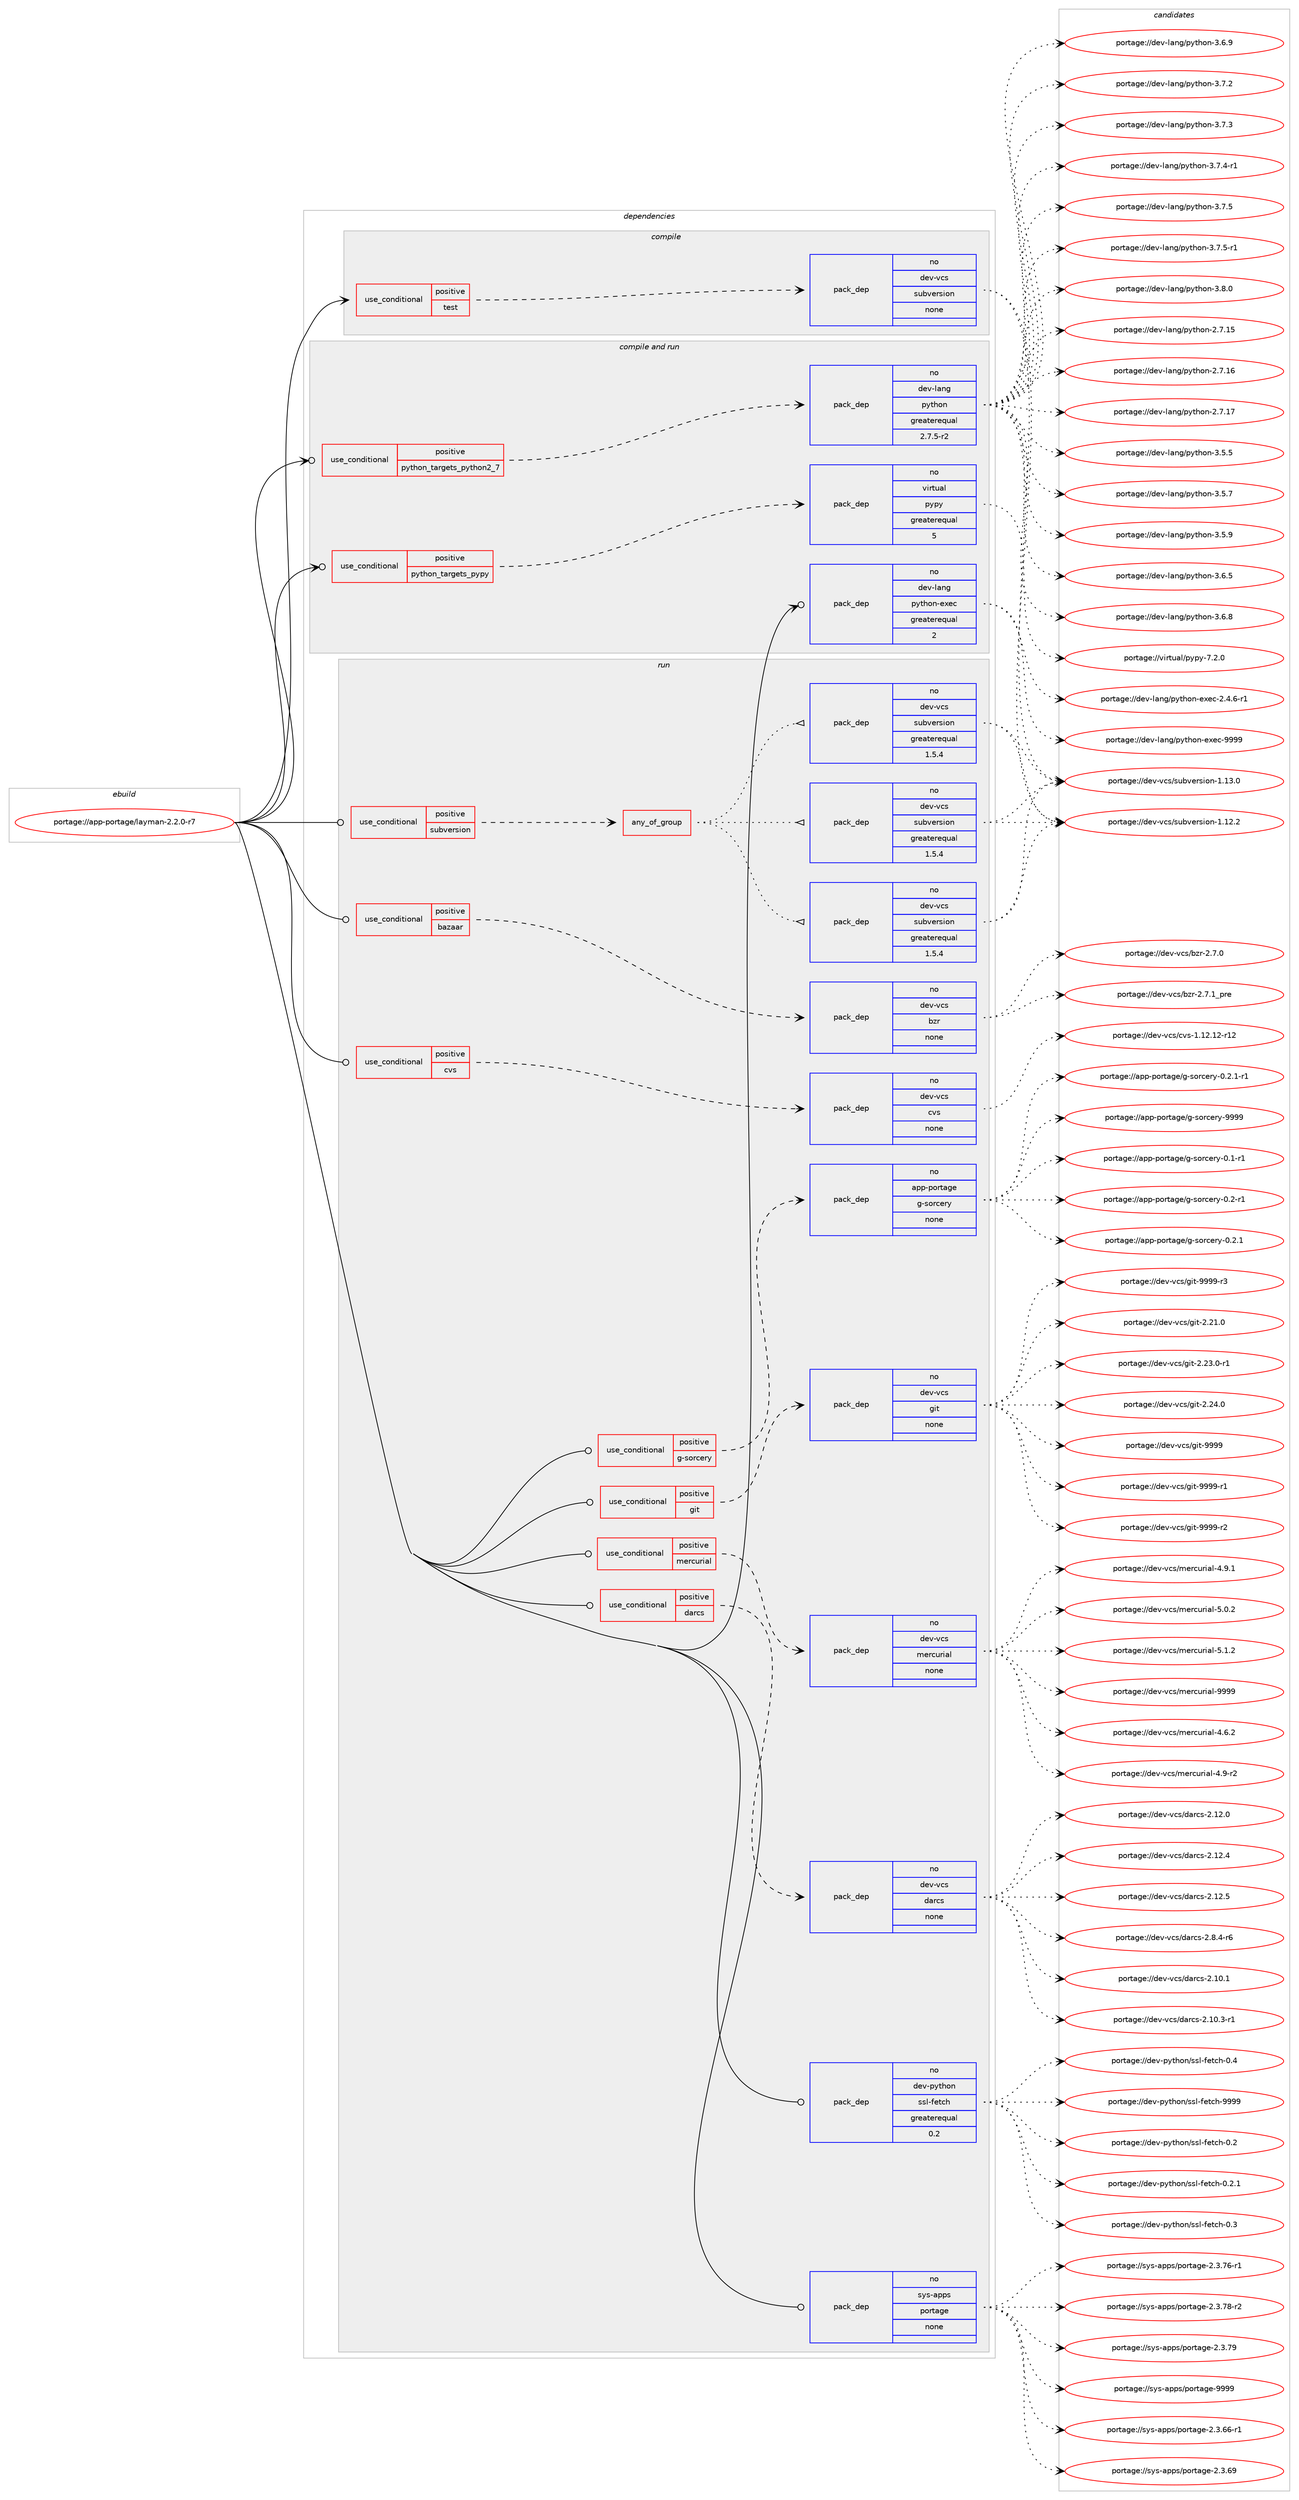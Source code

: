 digraph prolog {

# *************
# Graph options
# *************

newrank=true;
concentrate=true;
compound=true;
graph [rankdir=LR,fontname=Helvetica,fontsize=10,ranksep=1.5];#, ranksep=2.5, nodesep=0.2];
edge  [arrowhead=vee];
node  [fontname=Helvetica,fontsize=10];

# **********
# The ebuild
# **********

subgraph cluster_leftcol {
color=gray;
rank=same;
label=<<i>ebuild</i>>;
id [label="portage://app-portage/layman-2.2.0-r7", color=red, width=4, href="../app-portage/layman-2.2.0-r7.svg"];
}

# ****************
# The dependencies
# ****************

subgraph cluster_midcol {
color=gray;
label=<<i>dependencies</i>>;
subgraph cluster_compile {
fillcolor="#eeeeee";
style=filled;
label=<<i>compile</i>>;
subgraph cond10258 {
dependency41762 [label=<<TABLE BORDER="0" CELLBORDER="1" CELLSPACING="0" CELLPADDING="4"><TR><TD ROWSPAN="3" CELLPADDING="10">use_conditional</TD></TR><TR><TD>positive</TD></TR><TR><TD>test</TD></TR></TABLE>>, shape=none, color=red];
subgraph pack30815 {
dependency41763 [label=<<TABLE BORDER="0" CELLBORDER="1" CELLSPACING="0" CELLPADDING="4" WIDTH="220"><TR><TD ROWSPAN="6" CELLPADDING="30">pack_dep</TD></TR><TR><TD WIDTH="110">no</TD></TR><TR><TD>dev-vcs</TD></TR><TR><TD>subversion</TD></TR><TR><TD>none</TD></TR><TR><TD></TD></TR></TABLE>>, shape=none, color=blue];
}
dependency41762:e -> dependency41763:w [weight=20,style="dashed",arrowhead="vee"];
}
id:e -> dependency41762:w [weight=20,style="solid",arrowhead="vee"];
}
subgraph cluster_compileandrun {
fillcolor="#eeeeee";
style=filled;
label=<<i>compile and run</i>>;
subgraph cond10259 {
dependency41764 [label=<<TABLE BORDER="0" CELLBORDER="1" CELLSPACING="0" CELLPADDING="4"><TR><TD ROWSPAN="3" CELLPADDING="10">use_conditional</TD></TR><TR><TD>positive</TD></TR><TR><TD>python_targets_pypy</TD></TR></TABLE>>, shape=none, color=red];
subgraph pack30816 {
dependency41765 [label=<<TABLE BORDER="0" CELLBORDER="1" CELLSPACING="0" CELLPADDING="4" WIDTH="220"><TR><TD ROWSPAN="6" CELLPADDING="30">pack_dep</TD></TR><TR><TD WIDTH="110">no</TD></TR><TR><TD>virtual</TD></TR><TR><TD>pypy</TD></TR><TR><TD>greaterequal</TD></TR><TR><TD>5</TD></TR></TABLE>>, shape=none, color=blue];
}
dependency41764:e -> dependency41765:w [weight=20,style="dashed",arrowhead="vee"];
}
id:e -> dependency41764:w [weight=20,style="solid",arrowhead="odotvee"];
subgraph cond10260 {
dependency41766 [label=<<TABLE BORDER="0" CELLBORDER="1" CELLSPACING="0" CELLPADDING="4"><TR><TD ROWSPAN="3" CELLPADDING="10">use_conditional</TD></TR><TR><TD>positive</TD></TR><TR><TD>python_targets_python2_7</TD></TR></TABLE>>, shape=none, color=red];
subgraph pack30817 {
dependency41767 [label=<<TABLE BORDER="0" CELLBORDER="1" CELLSPACING="0" CELLPADDING="4" WIDTH="220"><TR><TD ROWSPAN="6" CELLPADDING="30">pack_dep</TD></TR><TR><TD WIDTH="110">no</TD></TR><TR><TD>dev-lang</TD></TR><TR><TD>python</TD></TR><TR><TD>greaterequal</TD></TR><TR><TD>2.7.5-r2</TD></TR></TABLE>>, shape=none, color=blue];
}
dependency41766:e -> dependency41767:w [weight=20,style="dashed",arrowhead="vee"];
}
id:e -> dependency41766:w [weight=20,style="solid",arrowhead="odotvee"];
subgraph pack30818 {
dependency41768 [label=<<TABLE BORDER="0" CELLBORDER="1" CELLSPACING="0" CELLPADDING="4" WIDTH="220"><TR><TD ROWSPAN="6" CELLPADDING="30">pack_dep</TD></TR><TR><TD WIDTH="110">no</TD></TR><TR><TD>dev-lang</TD></TR><TR><TD>python-exec</TD></TR><TR><TD>greaterequal</TD></TR><TR><TD>2</TD></TR></TABLE>>, shape=none, color=blue];
}
id:e -> dependency41768:w [weight=20,style="solid",arrowhead="odotvee"];
}
subgraph cluster_run {
fillcolor="#eeeeee";
style=filled;
label=<<i>run</i>>;
subgraph cond10261 {
dependency41769 [label=<<TABLE BORDER="0" CELLBORDER="1" CELLSPACING="0" CELLPADDING="4"><TR><TD ROWSPAN="3" CELLPADDING="10">use_conditional</TD></TR><TR><TD>positive</TD></TR><TR><TD>bazaar</TD></TR></TABLE>>, shape=none, color=red];
subgraph pack30819 {
dependency41770 [label=<<TABLE BORDER="0" CELLBORDER="1" CELLSPACING="0" CELLPADDING="4" WIDTH="220"><TR><TD ROWSPAN="6" CELLPADDING="30">pack_dep</TD></TR><TR><TD WIDTH="110">no</TD></TR><TR><TD>dev-vcs</TD></TR><TR><TD>bzr</TD></TR><TR><TD>none</TD></TR><TR><TD></TD></TR></TABLE>>, shape=none, color=blue];
}
dependency41769:e -> dependency41770:w [weight=20,style="dashed",arrowhead="vee"];
}
id:e -> dependency41769:w [weight=20,style="solid",arrowhead="odot"];
subgraph cond10262 {
dependency41771 [label=<<TABLE BORDER="0" CELLBORDER="1" CELLSPACING="0" CELLPADDING="4"><TR><TD ROWSPAN="3" CELLPADDING="10">use_conditional</TD></TR><TR><TD>positive</TD></TR><TR><TD>cvs</TD></TR></TABLE>>, shape=none, color=red];
subgraph pack30820 {
dependency41772 [label=<<TABLE BORDER="0" CELLBORDER="1" CELLSPACING="0" CELLPADDING="4" WIDTH="220"><TR><TD ROWSPAN="6" CELLPADDING="30">pack_dep</TD></TR><TR><TD WIDTH="110">no</TD></TR><TR><TD>dev-vcs</TD></TR><TR><TD>cvs</TD></TR><TR><TD>none</TD></TR><TR><TD></TD></TR></TABLE>>, shape=none, color=blue];
}
dependency41771:e -> dependency41772:w [weight=20,style="dashed",arrowhead="vee"];
}
id:e -> dependency41771:w [weight=20,style="solid",arrowhead="odot"];
subgraph cond10263 {
dependency41773 [label=<<TABLE BORDER="0" CELLBORDER="1" CELLSPACING="0" CELLPADDING="4"><TR><TD ROWSPAN="3" CELLPADDING="10">use_conditional</TD></TR><TR><TD>positive</TD></TR><TR><TD>darcs</TD></TR></TABLE>>, shape=none, color=red];
subgraph pack30821 {
dependency41774 [label=<<TABLE BORDER="0" CELLBORDER="1" CELLSPACING="0" CELLPADDING="4" WIDTH="220"><TR><TD ROWSPAN="6" CELLPADDING="30">pack_dep</TD></TR><TR><TD WIDTH="110">no</TD></TR><TR><TD>dev-vcs</TD></TR><TR><TD>darcs</TD></TR><TR><TD>none</TD></TR><TR><TD></TD></TR></TABLE>>, shape=none, color=blue];
}
dependency41773:e -> dependency41774:w [weight=20,style="dashed",arrowhead="vee"];
}
id:e -> dependency41773:w [weight=20,style="solid",arrowhead="odot"];
subgraph cond10264 {
dependency41775 [label=<<TABLE BORDER="0" CELLBORDER="1" CELLSPACING="0" CELLPADDING="4"><TR><TD ROWSPAN="3" CELLPADDING="10">use_conditional</TD></TR><TR><TD>positive</TD></TR><TR><TD>g-sorcery</TD></TR></TABLE>>, shape=none, color=red];
subgraph pack30822 {
dependency41776 [label=<<TABLE BORDER="0" CELLBORDER="1" CELLSPACING="0" CELLPADDING="4" WIDTH="220"><TR><TD ROWSPAN="6" CELLPADDING="30">pack_dep</TD></TR><TR><TD WIDTH="110">no</TD></TR><TR><TD>app-portage</TD></TR><TR><TD>g-sorcery</TD></TR><TR><TD>none</TD></TR><TR><TD></TD></TR></TABLE>>, shape=none, color=blue];
}
dependency41775:e -> dependency41776:w [weight=20,style="dashed",arrowhead="vee"];
}
id:e -> dependency41775:w [weight=20,style="solid",arrowhead="odot"];
subgraph cond10265 {
dependency41777 [label=<<TABLE BORDER="0" CELLBORDER="1" CELLSPACING="0" CELLPADDING="4"><TR><TD ROWSPAN="3" CELLPADDING="10">use_conditional</TD></TR><TR><TD>positive</TD></TR><TR><TD>git</TD></TR></TABLE>>, shape=none, color=red];
subgraph pack30823 {
dependency41778 [label=<<TABLE BORDER="0" CELLBORDER="1" CELLSPACING="0" CELLPADDING="4" WIDTH="220"><TR><TD ROWSPAN="6" CELLPADDING="30">pack_dep</TD></TR><TR><TD WIDTH="110">no</TD></TR><TR><TD>dev-vcs</TD></TR><TR><TD>git</TD></TR><TR><TD>none</TD></TR><TR><TD></TD></TR></TABLE>>, shape=none, color=blue];
}
dependency41777:e -> dependency41778:w [weight=20,style="dashed",arrowhead="vee"];
}
id:e -> dependency41777:w [weight=20,style="solid",arrowhead="odot"];
subgraph cond10266 {
dependency41779 [label=<<TABLE BORDER="0" CELLBORDER="1" CELLSPACING="0" CELLPADDING="4"><TR><TD ROWSPAN="3" CELLPADDING="10">use_conditional</TD></TR><TR><TD>positive</TD></TR><TR><TD>mercurial</TD></TR></TABLE>>, shape=none, color=red];
subgraph pack30824 {
dependency41780 [label=<<TABLE BORDER="0" CELLBORDER="1" CELLSPACING="0" CELLPADDING="4" WIDTH="220"><TR><TD ROWSPAN="6" CELLPADDING="30">pack_dep</TD></TR><TR><TD WIDTH="110">no</TD></TR><TR><TD>dev-vcs</TD></TR><TR><TD>mercurial</TD></TR><TR><TD>none</TD></TR><TR><TD></TD></TR></TABLE>>, shape=none, color=blue];
}
dependency41779:e -> dependency41780:w [weight=20,style="dashed",arrowhead="vee"];
}
id:e -> dependency41779:w [weight=20,style="solid",arrowhead="odot"];
subgraph cond10267 {
dependency41781 [label=<<TABLE BORDER="0" CELLBORDER="1" CELLSPACING="0" CELLPADDING="4"><TR><TD ROWSPAN="3" CELLPADDING="10">use_conditional</TD></TR><TR><TD>positive</TD></TR><TR><TD>subversion</TD></TR></TABLE>>, shape=none, color=red];
subgraph any673 {
dependency41782 [label=<<TABLE BORDER="0" CELLBORDER="1" CELLSPACING="0" CELLPADDING="4"><TR><TD CELLPADDING="10">any_of_group</TD></TR></TABLE>>, shape=none, color=red];subgraph pack30825 {
dependency41783 [label=<<TABLE BORDER="0" CELLBORDER="1" CELLSPACING="0" CELLPADDING="4" WIDTH="220"><TR><TD ROWSPAN="6" CELLPADDING="30">pack_dep</TD></TR><TR><TD WIDTH="110">no</TD></TR><TR><TD>dev-vcs</TD></TR><TR><TD>subversion</TD></TR><TR><TD>greaterequal</TD></TR><TR><TD>1.5.4</TD></TR></TABLE>>, shape=none, color=blue];
}
dependency41782:e -> dependency41783:w [weight=20,style="dotted",arrowhead="oinv"];
subgraph pack30826 {
dependency41784 [label=<<TABLE BORDER="0" CELLBORDER="1" CELLSPACING="0" CELLPADDING="4" WIDTH="220"><TR><TD ROWSPAN="6" CELLPADDING="30">pack_dep</TD></TR><TR><TD WIDTH="110">no</TD></TR><TR><TD>dev-vcs</TD></TR><TR><TD>subversion</TD></TR><TR><TD>greaterequal</TD></TR><TR><TD>1.5.4</TD></TR></TABLE>>, shape=none, color=blue];
}
dependency41782:e -> dependency41784:w [weight=20,style="dotted",arrowhead="oinv"];
subgraph pack30827 {
dependency41785 [label=<<TABLE BORDER="0" CELLBORDER="1" CELLSPACING="0" CELLPADDING="4" WIDTH="220"><TR><TD ROWSPAN="6" CELLPADDING="30">pack_dep</TD></TR><TR><TD WIDTH="110">no</TD></TR><TR><TD>dev-vcs</TD></TR><TR><TD>subversion</TD></TR><TR><TD>greaterequal</TD></TR><TR><TD>1.5.4</TD></TR></TABLE>>, shape=none, color=blue];
}
dependency41782:e -> dependency41785:w [weight=20,style="dotted",arrowhead="oinv"];
}
dependency41781:e -> dependency41782:w [weight=20,style="dashed",arrowhead="vee"];
}
id:e -> dependency41781:w [weight=20,style="solid",arrowhead="odot"];
subgraph pack30828 {
dependency41786 [label=<<TABLE BORDER="0" CELLBORDER="1" CELLSPACING="0" CELLPADDING="4" WIDTH="220"><TR><TD ROWSPAN="6" CELLPADDING="30">pack_dep</TD></TR><TR><TD WIDTH="110">no</TD></TR><TR><TD>dev-python</TD></TR><TR><TD>ssl-fetch</TD></TR><TR><TD>greaterequal</TD></TR><TR><TD>0.2</TD></TR></TABLE>>, shape=none, color=blue];
}
id:e -> dependency41786:w [weight=20,style="solid",arrowhead="odot"];
subgraph pack30829 {
dependency41787 [label=<<TABLE BORDER="0" CELLBORDER="1" CELLSPACING="0" CELLPADDING="4" WIDTH="220"><TR><TD ROWSPAN="6" CELLPADDING="30">pack_dep</TD></TR><TR><TD WIDTH="110">no</TD></TR><TR><TD>sys-apps</TD></TR><TR><TD>portage</TD></TR><TR><TD>none</TD></TR><TR><TD></TD></TR></TABLE>>, shape=none, color=blue];
}
id:e -> dependency41787:w [weight=20,style="solid",arrowhead="odot"];
}
}

# **************
# The candidates
# **************

subgraph cluster_choices {
rank=same;
color=gray;
label=<<i>candidates</i>>;

subgraph choice30815 {
color=black;
nodesep=1;
choiceportage1001011184511899115471151179811810111411510511111045494649504650 [label="portage://dev-vcs/subversion-1.12.2", color=red, width=4,href="../dev-vcs/subversion-1.12.2.svg"];
choiceportage1001011184511899115471151179811810111411510511111045494649514648 [label="portage://dev-vcs/subversion-1.13.0", color=red, width=4,href="../dev-vcs/subversion-1.13.0.svg"];
dependency41763:e -> choiceportage1001011184511899115471151179811810111411510511111045494649504650:w [style=dotted,weight="100"];
dependency41763:e -> choiceportage1001011184511899115471151179811810111411510511111045494649514648:w [style=dotted,weight="100"];
}
subgraph choice30816 {
color=black;
nodesep=1;
choiceportage1181051141161179710847112121112121455546504648 [label="portage://virtual/pypy-7.2.0", color=red, width=4,href="../virtual/pypy-7.2.0.svg"];
dependency41765:e -> choiceportage1181051141161179710847112121112121455546504648:w [style=dotted,weight="100"];
}
subgraph choice30817 {
color=black;
nodesep=1;
choiceportage10010111845108971101034711212111610411111045504655464953 [label="portage://dev-lang/python-2.7.15", color=red, width=4,href="../dev-lang/python-2.7.15.svg"];
choiceportage10010111845108971101034711212111610411111045504655464954 [label="portage://dev-lang/python-2.7.16", color=red, width=4,href="../dev-lang/python-2.7.16.svg"];
choiceportage10010111845108971101034711212111610411111045504655464955 [label="portage://dev-lang/python-2.7.17", color=red, width=4,href="../dev-lang/python-2.7.17.svg"];
choiceportage100101118451089711010347112121116104111110455146534653 [label="portage://dev-lang/python-3.5.5", color=red, width=4,href="../dev-lang/python-3.5.5.svg"];
choiceportage100101118451089711010347112121116104111110455146534655 [label="portage://dev-lang/python-3.5.7", color=red, width=4,href="../dev-lang/python-3.5.7.svg"];
choiceportage100101118451089711010347112121116104111110455146534657 [label="portage://dev-lang/python-3.5.9", color=red, width=4,href="../dev-lang/python-3.5.9.svg"];
choiceportage100101118451089711010347112121116104111110455146544653 [label="portage://dev-lang/python-3.6.5", color=red, width=4,href="../dev-lang/python-3.6.5.svg"];
choiceportage100101118451089711010347112121116104111110455146544656 [label="portage://dev-lang/python-3.6.8", color=red, width=4,href="../dev-lang/python-3.6.8.svg"];
choiceportage100101118451089711010347112121116104111110455146544657 [label="portage://dev-lang/python-3.6.9", color=red, width=4,href="../dev-lang/python-3.6.9.svg"];
choiceportage100101118451089711010347112121116104111110455146554650 [label="portage://dev-lang/python-3.7.2", color=red, width=4,href="../dev-lang/python-3.7.2.svg"];
choiceportage100101118451089711010347112121116104111110455146554651 [label="portage://dev-lang/python-3.7.3", color=red, width=4,href="../dev-lang/python-3.7.3.svg"];
choiceportage1001011184510897110103471121211161041111104551465546524511449 [label="portage://dev-lang/python-3.7.4-r1", color=red, width=4,href="../dev-lang/python-3.7.4-r1.svg"];
choiceportage100101118451089711010347112121116104111110455146554653 [label="portage://dev-lang/python-3.7.5", color=red, width=4,href="../dev-lang/python-3.7.5.svg"];
choiceportage1001011184510897110103471121211161041111104551465546534511449 [label="portage://dev-lang/python-3.7.5-r1", color=red, width=4,href="../dev-lang/python-3.7.5-r1.svg"];
choiceportage100101118451089711010347112121116104111110455146564648 [label="portage://dev-lang/python-3.8.0", color=red, width=4,href="../dev-lang/python-3.8.0.svg"];
dependency41767:e -> choiceportage10010111845108971101034711212111610411111045504655464953:w [style=dotted,weight="100"];
dependency41767:e -> choiceportage10010111845108971101034711212111610411111045504655464954:w [style=dotted,weight="100"];
dependency41767:e -> choiceportage10010111845108971101034711212111610411111045504655464955:w [style=dotted,weight="100"];
dependency41767:e -> choiceportage100101118451089711010347112121116104111110455146534653:w [style=dotted,weight="100"];
dependency41767:e -> choiceportage100101118451089711010347112121116104111110455146534655:w [style=dotted,weight="100"];
dependency41767:e -> choiceportage100101118451089711010347112121116104111110455146534657:w [style=dotted,weight="100"];
dependency41767:e -> choiceportage100101118451089711010347112121116104111110455146544653:w [style=dotted,weight="100"];
dependency41767:e -> choiceportage100101118451089711010347112121116104111110455146544656:w [style=dotted,weight="100"];
dependency41767:e -> choiceportage100101118451089711010347112121116104111110455146544657:w [style=dotted,weight="100"];
dependency41767:e -> choiceportage100101118451089711010347112121116104111110455146554650:w [style=dotted,weight="100"];
dependency41767:e -> choiceportage100101118451089711010347112121116104111110455146554651:w [style=dotted,weight="100"];
dependency41767:e -> choiceportage1001011184510897110103471121211161041111104551465546524511449:w [style=dotted,weight="100"];
dependency41767:e -> choiceportage100101118451089711010347112121116104111110455146554653:w [style=dotted,weight="100"];
dependency41767:e -> choiceportage1001011184510897110103471121211161041111104551465546534511449:w [style=dotted,weight="100"];
dependency41767:e -> choiceportage100101118451089711010347112121116104111110455146564648:w [style=dotted,weight="100"];
}
subgraph choice30818 {
color=black;
nodesep=1;
choiceportage10010111845108971101034711212111610411111045101120101994550465246544511449 [label="portage://dev-lang/python-exec-2.4.6-r1", color=red, width=4,href="../dev-lang/python-exec-2.4.6-r1.svg"];
choiceportage10010111845108971101034711212111610411111045101120101994557575757 [label="portage://dev-lang/python-exec-9999", color=red, width=4,href="../dev-lang/python-exec-9999.svg"];
dependency41768:e -> choiceportage10010111845108971101034711212111610411111045101120101994550465246544511449:w [style=dotted,weight="100"];
dependency41768:e -> choiceportage10010111845108971101034711212111610411111045101120101994557575757:w [style=dotted,weight="100"];
}
subgraph choice30819 {
color=black;
nodesep=1;
choiceportage10010111845118991154798122114455046554648 [label="portage://dev-vcs/bzr-2.7.0", color=red, width=4,href="../dev-vcs/bzr-2.7.0.svg"];
choiceportage1001011184511899115479812211445504655464995112114101 [label="portage://dev-vcs/bzr-2.7.1_pre", color=red, width=4,href="../dev-vcs/bzr-2.7.1_pre.svg"];
dependency41770:e -> choiceportage10010111845118991154798122114455046554648:w [style=dotted,weight="100"];
dependency41770:e -> choiceportage1001011184511899115479812211445504655464995112114101:w [style=dotted,weight="100"];
}
subgraph choice30820 {
color=black;
nodesep=1;
choiceportage100101118451189911547991181154549464950464950451144950 [label="portage://dev-vcs/cvs-1.12.12-r12", color=red, width=4,href="../dev-vcs/cvs-1.12.12-r12.svg"];
dependency41772:e -> choiceportage100101118451189911547991181154549464950464950451144950:w [style=dotted,weight="100"];
}
subgraph choice30821 {
color=black;
nodesep=1;
choiceportage100101118451189911547100971149911545504649484649 [label="portage://dev-vcs/darcs-2.10.1", color=red, width=4,href="../dev-vcs/darcs-2.10.1.svg"];
choiceportage1001011184511899115471009711499115455046494846514511449 [label="portage://dev-vcs/darcs-2.10.3-r1", color=red, width=4,href="../dev-vcs/darcs-2.10.3-r1.svg"];
choiceportage100101118451189911547100971149911545504649504648 [label="portage://dev-vcs/darcs-2.12.0", color=red, width=4,href="../dev-vcs/darcs-2.12.0.svg"];
choiceportage100101118451189911547100971149911545504649504652 [label="portage://dev-vcs/darcs-2.12.4", color=red, width=4,href="../dev-vcs/darcs-2.12.4.svg"];
choiceportage100101118451189911547100971149911545504649504653 [label="portage://dev-vcs/darcs-2.12.5", color=red, width=4,href="../dev-vcs/darcs-2.12.5.svg"];
choiceportage10010111845118991154710097114991154550465646524511454 [label="portage://dev-vcs/darcs-2.8.4-r6", color=red, width=4,href="../dev-vcs/darcs-2.8.4-r6.svg"];
dependency41774:e -> choiceportage100101118451189911547100971149911545504649484649:w [style=dotted,weight="100"];
dependency41774:e -> choiceportage1001011184511899115471009711499115455046494846514511449:w [style=dotted,weight="100"];
dependency41774:e -> choiceportage100101118451189911547100971149911545504649504648:w [style=dotted,weight="100"];
dependency41774:e -> choiceportage100101118451189911547100971149911545504649504652:w [style=dotted,weight="100"];
dependency41774:e -> choiceportage100101118451189911547100971149911545504649504653:w [style=dotted,weight="100"];
dependency41774:e -> choiceportage10010111845118991154710097114991154550465646524511454:w [style=dotted,weight="100"];
}
subgraph choice30822 {
color=black;
nodesep=1;
choiceportage971121124511211111411697103101471034511511111499101114121454846494511449 [label="portage://app-portage/g-sorcery-0.1-r1", color=red, width=4,href="../app-portage/g-sorcery-0.1-r1.svg"];
choiceportage971121124511211111411697103101471034511511111499101114121454846504511449 [label="portage://app-portage/g-sorcery-0.2-r1", color=red, width=4,href="../app-portage/g-sorcery-0.2-r1.svg"];
choiceportage971121124511211111411697103101471034511511111499101114121454846504649 [label="portage://app-portage/g-sorcery-0.2.1", color=red, width=4,href="../app-portage/g-sorcery-0.2.1.svg"];
choiceportage9711211245112111114116971031014710345115111114991011141214548465046494511449 [label="portage://app-portage/g-sorcery-0.2.1-r1", color=red, width=4,href="../app-portage/g-sorcery-0.2.1-r1.svg"];
choiceportage9711211245112111114116971031014710345115111114991011141214557575757 [label="portage://app-portage/g-sorcery-9999", color=red, width=4,href="../app-portage/g-sorcery-9999.svg"];
dependency41776:e -> choiceportage971121124511211111411697103101471034511511111499101114121454846494511449:w [style=dotted,weight="100"];
dependency41776:e -> choiceportage971121124511211111411697103101471034511511111499101114121454846504511449:w [style=dotted,weight="100"];
dependency41776:e -> choiceportage971121124511211111411697103101471034511511111499101114121454846504649:w [style=dotted,weight="100"];
dependency41776:e -> choiceportage9711211245112111114116971031014710345115111114991011141214548465046494511449:w [style=dotted,weight="100"];
dependency41776:e -> choiceportage9711211245112111114116971031014710345115111114991011141214557575757:w [style=dotted,weight="100"];
}
subgraph choice30823 {
color=black;
nodesep=1;
choiceportage10010111845118991154710310511645504650494648 [label="portage://dev-vcs/git-2.21.0", color=red, width=4,href="../dev-vcs/git-2.21.0.svg"];
choiceportage100101118451189911547103105116455046505146484511449 [label="portage://dev-vcs/git-2.23.0-r1", color=red, width=4,href="../dev-vcs/git-2.23.0-r1.svg"];
choiceportage10010111845118991154710310511645504650524648 [label="portage://dev-vcs/git-2.24.0", color=red, width=4,href="../dev-vcs/git-2.24.0.svg"];
choiceportage1001011184511899115471031051164557575757 [label="portage://dev-vcs/git-9999", color=red, width=4,href="../dev-vcs/git-9999.svg"];
choiceportage10010111845118991154710310511645575757574511449 [label="portage://dev-vcs/git-9999-r1", color=red, width=4,href="../dev-vcs/git-9999-r1.svg"];
choiceportage10010111845118991154710310511645575757574511450 [label="portage://dev-vcs/git-9999-r2", color=red, width=4,href="../dev-vcs/git-9999-r2.svg"];
choiceportage10010111845118991154710310511645575757574511451 [label="portage://dev-vcs/git-9999-r3", color=red, width=4,href="../dev-vcs/git-9999-r3.svg"];
dependency41778:e -> choiceportage10010111845118991154710310511645504650494648:w [style=dotted,weight="100"];
dependency41778:e -> choiceportage100101118451189911547103105116455046505146484511449:w [style=dotted,weight="100"];
dependency41778:e -> choiceportage10010111845118991154710310511645504650524648:w [style=dotted,weight="100"];
dependency41778:e -> choiceportage1001011184511899115471031051164557575757:w [style=dotted,weight="100"];
dependency41778:e -> choiceportage10010111845118991154710310511645575757574511449:w [style=dotted,weight="100"];
dependency41778:e -> choiceportage10010111845118991154710310511645575757574511450:w [style=dotted,weight="100"];
dependency41778:e -> choiceportage10010111845118991154710310511645575757574511451:w [style=dotted,weight="100"];
}
subgraph choice30824 {
color=black;
nodesep=1;
choiceportage1001011184511899115471091011149911711410597108455246544650 [label="portage://dev-vcs/mercurial-4.6.2", color=red, width=4,href="../dev-vcs/mercurial-4.6.2.svg"];
choiceportage1001011184511899115471091011149911711410597108455246574511450 [label="portage://dev-vcs/mercurial-4.9-r2", color=red, width=4,href="../dev-vcs/mercurial-4.9-r2.svg"];
choiceportage1001011184511899115471091011149911711410597108455246574649 [label="portage://dev-vcs/mercurial-4.9.1", color=red, width=4,href="../dev-vcs/mercurial-4.9.1.svg"];
choiceportage1001011184511899115471091011149911711410597108455346484650 [label="portage://dev-vcs/mercurial-5.0.2", color=red, width=4,href="../dev-vcs/mercurial-5.0.2.svg"];
choiceportage1001011184511899115471091011149911711410597108455346494650 [label="portage://dev-vcs/mercurial-5.1.2", color=red, width=4,href="../dev-vcs/mercurial-5.1.2.svg"];
choiceportage10010111845118991154710910111499117114105971084557575757 [label="portage://dev-vcs/mercurial-9999", color=red, width=4,href="../dev-vcs/mercurial-9999.svg"];
dependency41780:e -> choiceportage1001011184511899115471091011149911711410597108455246544650:w [style=dotted,weight="100"];
dependency41780:e -> choiceportage1001011184511899115471091011149911711410597108455246574511450:w [style=dotted,weight="100"];
dependency41780:e -> choiceportage1001011184511899115471091011149911711410597108455246574649:w [style=dotted,weight="100"];
dependency41780:e -> choiceportage1001011184511899115471091011149911711410597108455346484650:w [style=dotted,weight="100"];
dependency41780:e -> choiceportage1001011184511899115471091011149911711410597108455346494650:w [style=dotted,weight="100"];
dependency41780:e -> choiceportage10010111845118991154710910111499117114105971084557575757:w [style=dotted,weight="100"];
}
subgraph choice30825 {
color=black;
nodesep=1;
choiceportage1001011184511899115471151179811810111411510511111045494649504650 [label="portage://dev-vcs/subversion-1.12.2", color=red, width=4,href="../dev-vcs/subversion-1.12.2.svg"];
choiceportage1001011184511899115471151179811810111411510511111045494649514648 [label="portage://dev-vcs/subversion-1.13.0", color=red, width=4,href="../dev-vcs/subversion-1.13.0.svg"];
dependency41783:e -> choiceportage1001011184511899115471151179811810111411510511111045494649504650:w [style=dotted,weight="100"];
dependency41783:e -> choiceportage1001011184511899115471151179811810111411510511111045494649514648:w [style=dotted,weight="100"];
}
subgraph choice30826 {
color=black;
nodesep=1;
choiceportage1001011184511899115471151179811810111411510511111045494649504650 [label="portage://dev-vcs/subversion-1.12.2", color=red, width=4,href="../dev-vcs/subversion-1.12.2.svg"];
choiceportage1001011184511899115471151179811810111411510511111045494649514648 [label="portage://dev-vcs/subversion-1.13.0", color=red, width=4,href="../dev-vcs/subversion-1.13.0.svg"];
dependency41784:e -> choiceportage1001011184511899115471151179811810111411510511111045494649504650:w [style=dotted,weight="100"];
dependency41784:e -> choiceportage1001011184511899115471151179811810111411510511111045494649514648:w [style=dotted,weight="100"];
}
subgraph choice30827 {
color=black;
nodesep=1;
choiceportage1001011184511899115471151179811810111411510511111045494649504650 [label="portage://dev-vcs/subversion-1.12.2", color=red, width=4,href="../dev-vcs/subversion-1.12.2.svg"];
choiceportage1001011184511899115471151179811810111411510511111045494649514648 [label="portage://dev-vcs/subversion-1.13.0", color=red, width=4,href="../dev-vcs/subversion-1.13.0.svg"];
dependency41785:e -> choiceportage1001011184511899115471151179811810111411510511111045494649504650:w [style=dotted,weight="100"];
dependency41785:e -> choiceportage1001011184511899115471151179811810111411510511111045494649514648:w [style=dotted,weight="100"];
}
subgraph choice30828 {
color=black;
nodesep=1;
choiceportage1001011184511212111610411111047115115108451021011169910445484650 [label="portage://dev-python/ssl-fetch-0.2", color=red, width=4,href="../dev-python/ssl-fetch-0.2.svg"];
choiceportage10010111845112121116104111110471151151084510210111699104454846504649 [label="portage://dev-python/ssl-fetch-0.2.1", color=red, width=4,href="../dev-python/ssl-fetch-0.2.1.svg"];
choiceportage1001011184511212111610411111047115115108451021011169910445484651 [label="portage://dev-python/ssl-fetch-0.3", color=red, width=4,href="../dev-python/ssl-fetch-0.3.svg"];
choiceportage1001011184511212111610411111047115115108451021011169910445484652 [label="portage://dev-python/ssl-fetch-0.4", color=red, width=4,href="../dev-python/ssl-fetch-0.4.svg"];
choiceportage100101118451121211161041111104711511510845102101116991044557575757 [label="portage://dev-python/ssl-fetch-9999", color=red, width=4,href="../dev-python/ssl-fetch-9999.svg"];
dependency41786:e -> choiceportage1001011184511212111610411111047115115108451021011169910445484650:w [style=dotted,weight="100"];
dependency41786:e -> choiceportage10010111845112121116104111110471151151084510210111699104454846504649:w [style=dotted,weight="100"];
dependency41786:e -> choiceportage1001011184511212111610411111047115115108451021011169910445484651:w [style=dotted,weight="100"];
dependency41786:e -> choiceportage1001011184511212111610411111047115115108451021011169910445484652:w [style=dotted,weight="100"];
dependency41786:e -> choiceportage100101118451121211161041111104711511510845102101116991044557575757:w [style=dotted,weight="100"];
}
subgraph choice30829 {
color=black;
nodesep=1;
choiceportage11512111545971121121154711211111411697103101455046514654544511449 [label="portage://sys-apps/portage-2.3.66-r1", color=red, width=4,href="../sys-apps/portage-2.3.66-r1.svg"];
choiceportage1151211154597112112115471121111141169710310145504651465457 [label="portage://sys-apps/portage-2.3.69", color=red, width=4,href="../sys-apps/portage-2.3.69.svg"];
choiceportage11512111545971121121154711211111411697103101455046514655544511449 [label="portage://sys-apps/portage-2.3.76-r1", color=red, width=4,href="../sys-apps/portage-2.3.76-r1.svg"];
choiceportage11512111545971121121154711211111411697103101455046514655564511450 [label="portage://sys-apps/portage-2.3.78-r2", color=red, width=4,href="../sys-apps/portage-2.3.78-r2.svg"];
choiceportage1151211154597112112115471121111141169710310145504651465557 [label="portage://sys-apps/portage-2.3.79", color=red, width=4,href="../sys-apps/portage-2.3.79.svg"];
choiceportage115121115459711211211547112111114116971031014557575757 [label="portage://sys-apps/portage-9999", color=red, width=4,href="../sys-apps/portage-9999.svg"];
dependency41787:e -> choiceportage11512111545971121121154711211111411697103101455046514654544511449:w [style=dotted,weight="100"];
dependency41787:e -> choiceportage1151211154597112112115471121111141169710310145504651465457:w [style=dotted,weight="100"];
dependency41787:e -> choiceportage11512111545971121121154711211111411697103101455046514655544511449:w [style=dotted,weight="100"];
dependency41787:e -> choiceportage11512111545971121121154711211111411697103101455046514655564511450:w [style=dotted,weight="100"];
dependency41787:e -> choiceportage1151211154597112112115471121111141169710310145504651465557:w [style=dotted,weight="100"];
dependency41787:e -> choiceportage115121115459711211211547112111114116971031014557575757:w [style=dotted,weight="100"];
}
}

}
